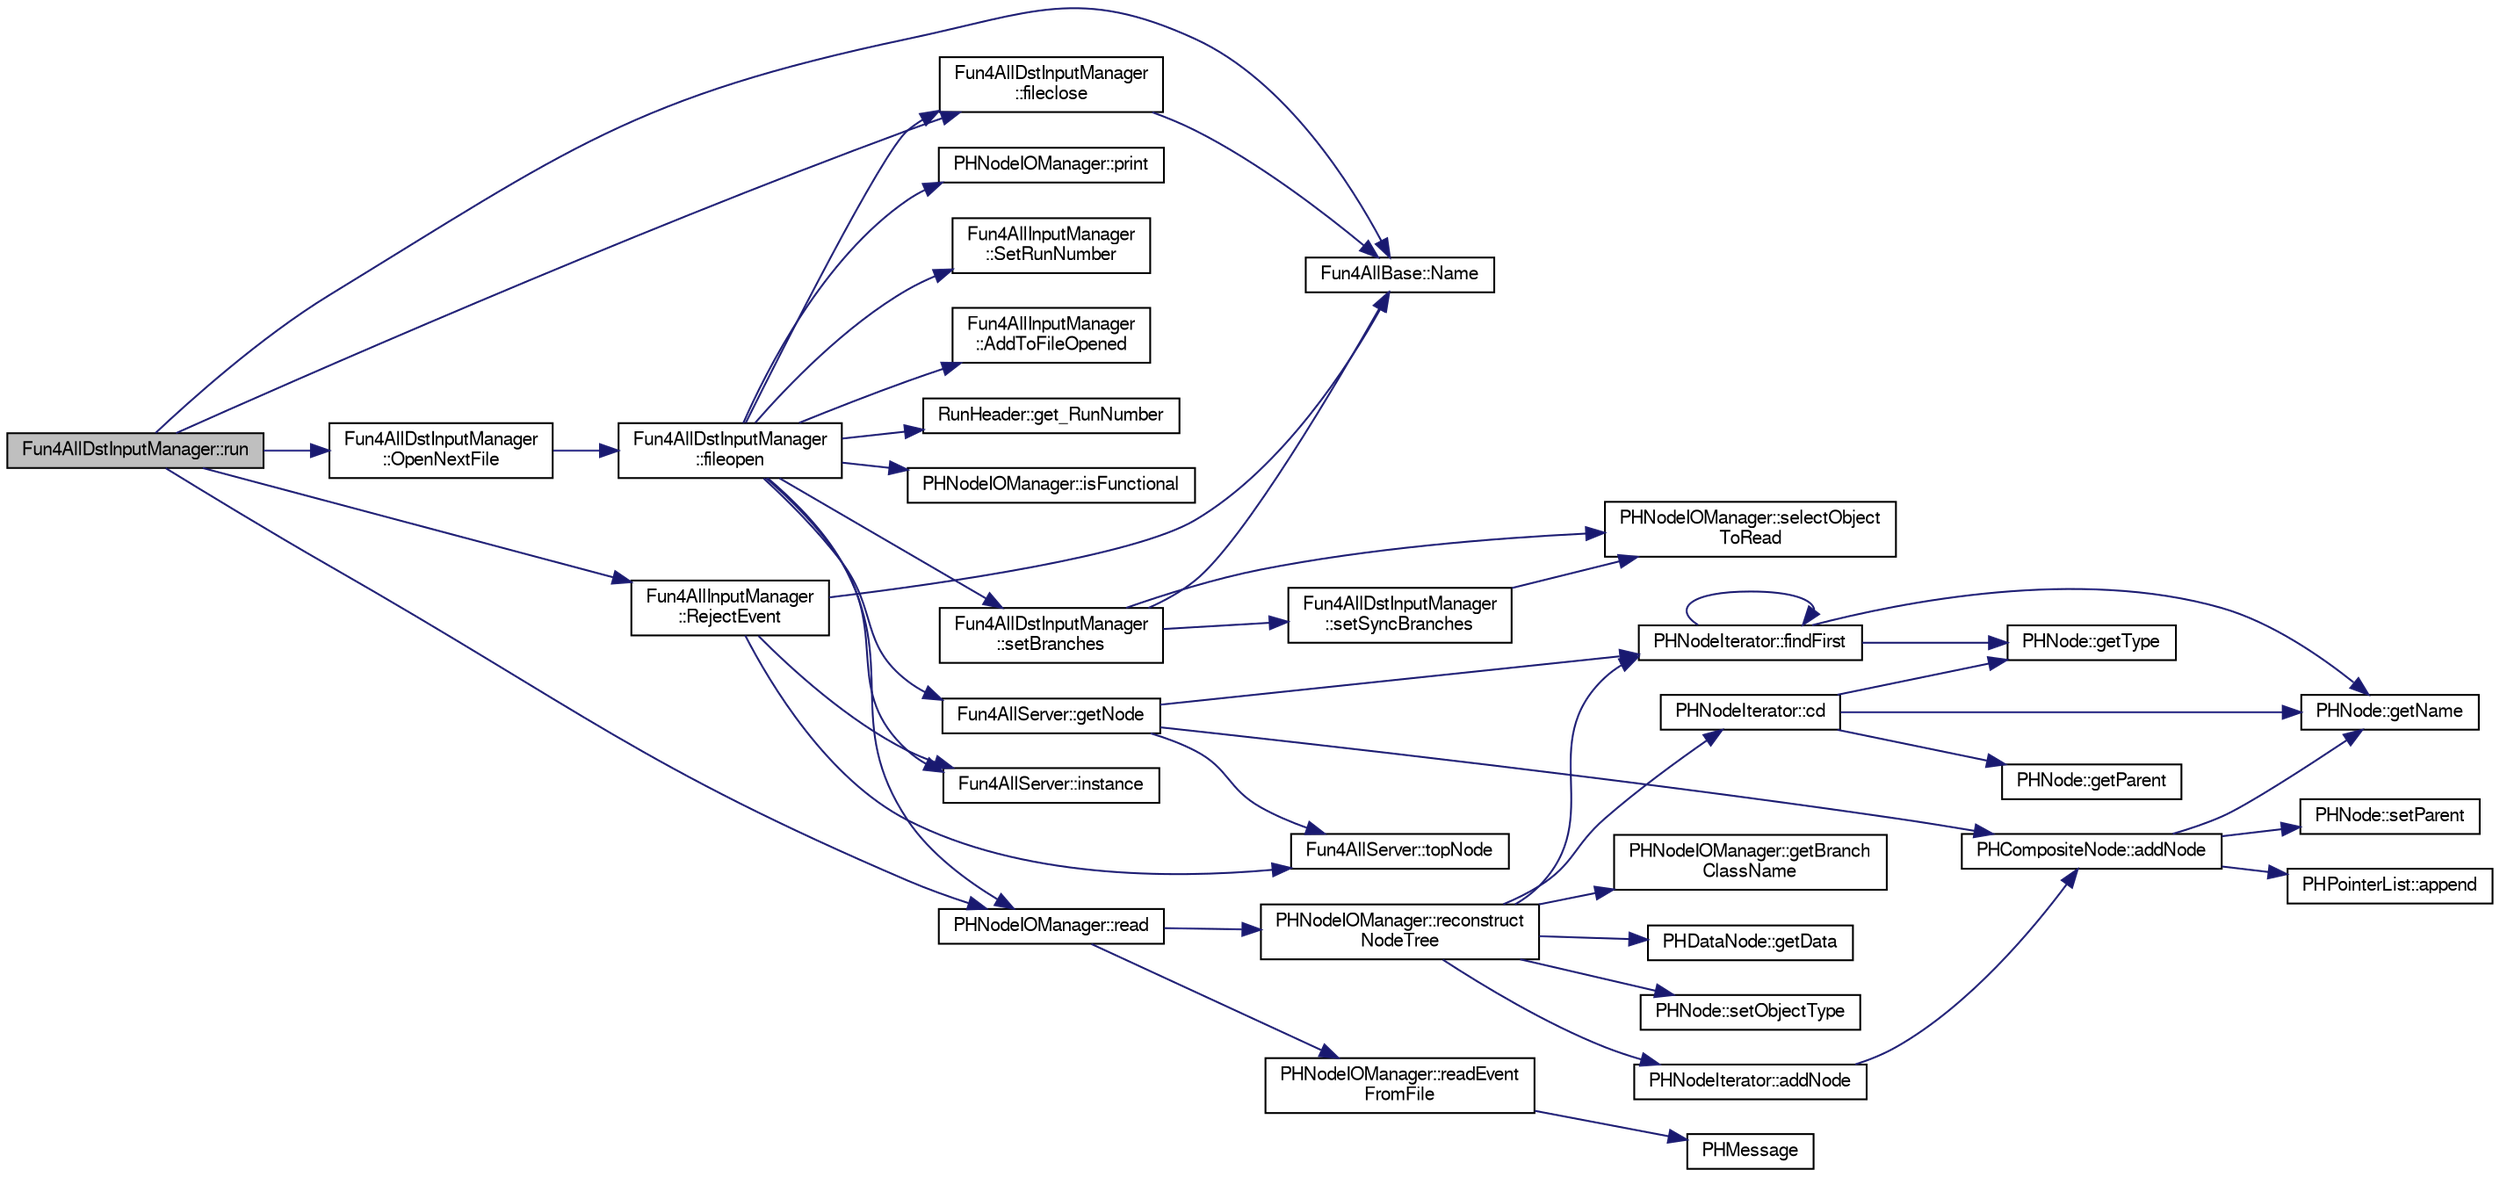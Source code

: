 digraph "Fun4AllDstInputManager::run"
{
  bgcolor="transparent";
  edge [fontname="FreeSans",fontsize="10",labelfontname="FreeSans",labelfontsize="10"];
  node [fontname="FreeSans",fontsize="10",shape=record];
  rankdir="LR";
  Node1 [label="Fun4AllDstInputManager::run",height=0.2,width=0.4,color="black", fillcolor="grey75", style="filled" fontcolor="black"];
  Node1 -> Node2 [color="midnightblue",fontsize="10",style="solid",fontname="FreeSans"];
  Node2 [label="Fun4AllDstInputManager\l::fileclose",height=0.2,width=0.4,color="black",URL="$d7/d0b/classFun4AllDstInputManager.html#acc1f41cde35bb897b779bea7fb452e78"];
  Node2 -> Node3 [color="midnightblue",fontsize="10",style="solid",fontname="FreeSans"];
  Node3 [label="Fun4AllBase::Name",height=0.2,width=0.4,color="black",URL="$d5/dec/classFun4AllBase.html#a41f9ac377743d046f590617fd6f4f0ed",tooltip="Returns the name of this module. "];
  Node1 -> Node3 [color="midnightblue",fontsize="10",style="solid",fontname="FreeSans"];
  Node1 -> Node4 [color="midnightblue",fontsize="10",style="solid",fontname="FreeSans"];
  Node4 [label="Fun4AllDstInputManager\l::OpenNextFile",height=0.2,width=0.4,color="black",URL="$d7/d0b/classFun4AllDstInputManager.html#ae4e92b95ae50ab72856d06c99b043496"];
  Node4 -> Node5 [color="midnightblue",fontsize="10",style="solid",fontname="FreeSans"];
  Node5 [label="Fun4AllDstInputManager\l::fileopen",height=0.2,width=0.4,color="black",URL="$d7/d0b/classFun4AllDstInputManager.html#a4d32eadb9f77d41387656b87377ef14f"];
  Node5 -> Node6 [color="midnightblue",fontsize="10",style="solid",fontname="FreeSans"];
  Node6 [label="Fun4AllInputManager\l::AddToFileOpened",height=0.2,width=0.4,color="black",URL="$d4/da9/classFun4AllInputManager.html#a98ac3fb04956625a423ef41a3909ba27"];
  Node5 -> Node2 [color="midnightblue",fontsize="10",style="solid",fontname="FreeSans"];
  Node5 -> Node7 [color="midnightblue",fontsize="10",style="solid",fontname="FreeSans"];
  Node7 [label="RunHeader::get_RunNumber",height=0.2,width=0.4,color="black",URL="$df/d35/classRunHeader.html#a73da574a4faeef5c0797024e8a7a534f",tooltip="get Run Number "];
  Node5 -> Node8 [color="midnightblue",fontsize="10",style="solid",fontname="FreeSans"];
  Node8 [label="Fun4AllServer::getNode",height=0.2,width=0.4,color="black",URL="$da/d29/classFun4AllServer.html#ac42fd391b795d9605811abb9394c2011"];
  Node8 -> Node9 [color="midnightblue",fontsize="10",style="solid",fontname="FreeSans"];
  Node9 [label="Fun4AllServer::topNode",height=0.2,width=0.4,color="black",URL="$da/d29/classFun4AllServer.html#abcaf6825367e5db292ff795237bdcf62"];
  Node8 -> Node10 [color="midnightblue",fontsize="10",style="solid",fontname="FreeSans"];
  Node10 [label="PHNodeIterator::findFirst",height=0.2,width=0.4,color="black",URL="$d5/d07/classPHNodeIterator.html#aea98bf8619af59b1212a94fb32106baa"];
  Node10 -> Node11 [color="midnightblue",fontsize="10",style="solid",fontname="FreeSans"];
  Node11 [label="PHNode::getType",height=0.2,width=0.4,color="black",URL="$dc/d82/classPHNode.html#a4ab1f90aed955a652813bfe377087bda"];
  Node10 -> Node12 [color="midnightblue",fontsize="10",style="solid",fontname="FreeSans"];
  Node12 [label="PHNode::getName",height=0.2,width=0.4,color="black",URL="$dc/d82/classPHNode.html#aca3576f926a4401eddc3d88bf0ce0de3"];
  Node10 -> Node10 [color="midnightblue",fontsize="10",style="solid",fontname="FreeSans"];
  Node8 -> Node13 [color="midnightblue",fontsize="10",style="solid",fontname="FreeSans"];
  Node13 [label="PHCompositeNode::addNode",height=0.2,width=0.4,color="black",URL="$d5/dca/classPHCompositeNode.html#ac7dbf017614c324e218a001d729607bf"];
  Node13 -> Node12 [color="midnightblue",fontsize="10",style="solid",fontname="FreeSans"];
  Node13 -> Node14 [color="midnightblue",fontsize="10",style="solid",fontname="FreeSans"];
  Node14 [label="PHNode::setParent",height=0.2,width=0.4,color="black",URL="$dc/d82/classPHNode.html#adda2bd6cef2d5067bbe3016a990b7198"];
  Node13 -> Node15 [color="midnightblue",fontsize="10",style="solid",fontname="FreeSans"];
  Node15 [label="PHPointerList::append",height=0.2,width=0.4,color="black",URL="$d6/d86/classPHPointerList.html#af5fc4e6958b5b90c57bfb497566f503c"];
  Node5 -> Node16 [color="midnightblue",fontsize="10",style="solid",fontname="FreeSans"];
  Node16 [label="Fun4AllServer::instance",height=0.2,width=0.4,color="black",URL="$da/d29/classFun4AllServer.html#a3e55156f91b2c94bb6c4ef33ffce587a"];
  Node5 -> Node17 [color="midnightblue",fontsize="10",style="solid",fontname="FreeSans"];
  Node17 [label="PHNodeIOManager::isFunctional",height=0.2,width=0.4,color="black",URL="$d7/d4d/classPHNodeIOManager.html#a7fcd787c0049e4476b2534299b801b47"];
  Node5 -> Node18 [color="midnightblue",fontsize="10",style="solid",fontname="FreeSans"];
  Node18 [label="PHNodeIOManager::print",height=0.2,width=0.4,color="black",URL="$d7/d4d/classPHNodeIOManager.html#a2be363482604b6f51d9335d75b72a8ff"];
  Node5 -> Node19 [color="midnightblue",fontsize="10",style="solid",fontname="FreeSans"];
  Node19 [label="PHNodeIOManager::read",height=0.2,width=0.4,color="black",URL="$d7/d4d/classPHNodeIOManager.html#a92da4bff2438e94d469011b7720f286f"];
  Node19 -> Node20 [color="midnightblue",fontsize="10",style="solid",fontname="FreeSans"];
  Node20 [label="PHNodeIOManager::reconstruct\lNodeTree",height=0.2,width=0.4,color="black",URL="$d7/d4d/classPHNodeIOManager.html#a3882997324989c7dd04e9f6b728af7db"];
  Node20 -> Node21 [color="midnightblue",fontsize="10",style="solid",fontname="FreeSans"];
  Node21 [label="PHNodeIterator::cd",height=0.2,width=0.4,color="black",URL="$d5/d07/classPHNodeIterator.html#a4cfa0490b6522394b13723c7db38a3a6"];
  Node21 -> Node22 [color="midnightblue",fontsize="10",style="solid",fontname="FreeSans"];
  Node22 [label="PHNode::getParent",height=0.2,width=0.4,color="black",URL="$dc/d82/classPHNode.html#a5c15cb20d02290b69eb4d7f6051c9722"];
  Node21 -> Node11 [color="midnightblue",fontsize="10",style="solid",fontname="FreeSans"];
  Node21 -> Node12 [color="midnightblue",fontsize="10",style="solid",fontname="FreeSans"];
  Node20 -> Node23 [color="midnightblue",fontsize="10",style="solid",fontname="FreeSans"];
  Node23 [label="PHNodeIterator::addNode",height=0.2,width=0.4,color="black",URL="$d5/d07/classPHNodeIterator.html#a2c183a75c6a6784f38ff15b6163eb7ee"];
  Node23 -> Node13 [color="midnightblue",fontsize="10",style="solid",fontname="FreeSans"];
  Node20 -> Node24 [color="midnightblue",fontsize="10",style="solid",fontname="FreeSans"];
  Node24 [label="PHNodeIOManager::getBranch\lClassName",height=0.2,width=0.4,color="black",URL="$d7/d4d/classPHNodeIOManager.html#a8be36f2013dddcf8026b0aeb9177dc7c"];
  Node20 -> Node10 [color="midnightblue",fontsize="10",style="solid",fontname="FreeSans"];
  Node20 -> Node25 [color="midnightblue",fontsize="10",style="solid",fontname="FreeSans"];
  Node25 [label="PHDataNode::getData",height=0.2,width=0.4,color="black",URL="$d1/d3e/classPHDataNode.html#a1f3b856fd3ce165047be8aa97f4ab9f3"];
  Node20 -> Node26 [color="midnightblue",fontsize="10",style="solid",fontname="FreeSans"];
  Node26 [label="PHNode::setObjectType",height=0.2,width=0.4,color="black",URL="$dc/d82/classPHNode.html#a5efaced7ccd6df01fc40abbb07dfe61d"];
  Node19 -> Node27 [color="midnightblue",fontsize="10",style="solid",fontname="FreeSans"];
  Node27 [label="PHNodeIOManager::readEvent\lFromFile",height=0.2,width=0.4,color="black",URL="$d7/d4d/classPHNodeIOManager.html#a78c3103ae5561ab423517d5ebb880a38"];
  Node27 -> Node28 [color="midnightblue",fontsize="10",style="solid",fontname="FreeSans"];
  Node28 [label="PHMessage",height=0.2,width=0.4,color="black",URL="$d5/d88/PHMessage_8cc.html#a04070e856fed35b20952495249e0357f"];
  Node5 -> Node29 [color="midnightblue",fontsize="10",style="solid",fontname="FreeSans"];
  Node29 [label="Fun4AllDstInputManager\l::setBranches",height=0.2,width=0.4,color="black",URL="$d7/d0b/classFun4AllDstInputManager.html#ae18b1ca89168aab89e6a9b867951f8ce"];
  Node29 -> Node30 [color="midnightblue",fontsize="10",style="solid",fontname="FreeSans"];
  Node30 [label="PHNodeIOManager::selectObject\lToRead",height=0.2,width=0.4,color="black",URL="$d7/d4d/classPHNodeIOManager.html#a7f701a7b25803133c586853f87454a3a"];
  Node29 -> Node31 [color="midnightblue",fontsize="10",style="solid",fontname="FreeSans"];
  Node31 [label="Fun4AllDstInputManager\l::setSyncBranches",height=0.2,width=0.4,color="black",URL="$d7/d0b/classFun4AllDstInputManager.html#a22bc575e2e8b3b72e67523a694acbf22"];
  Node31 -> Node30 [color="midnightblue",fontsize="10",style="solid",fontname="FreeSans"];
  Node29 -> Node3 [color="midnightblue",fontsize="10",style="solid",fontname="FreeSans"];
  Node5 -> Node32 [color="midnightblue",fontsize="10",style="solid",fontname="FreeSans"];
  Node32 [label="Fun4AllInputManager\l::SetRunNumber",height=0.2,width=0.4,color="black",URL="$d4/da9/classFun4AllInputManager.html#af9bf7d76be5d2c0b10843ae734da9bbb"];
  Node1 -> Node19 [color="midnightblue",fontsize="10",style="solid",fontname="FreeSans"];
  Node1 -> Node33 [color="midnightblue",fontsize="10",style="solid",fontname="FreeSans"];
  Node33 [label="Fun4AllInputManager\l::RejectEvent",height=0.2,width=0.4,color="black",URL="$d4/da9/classFun4AllInputManager.html#a08fc36a2da8759e20f8e035afe5ef6e5"];
  Node33 -> Node16 [color="midnightblue",fontsize="10",style="solid",fontname="FreeSans"];
  Node33 -> Node9 [color="midnightblue",fontsize="10",style="solid",fontname="FreeSans"];
  Node33 -> Node3 [color="midnightblue",fontsize="10",style="solid",fontname="FreeSans"];
}

